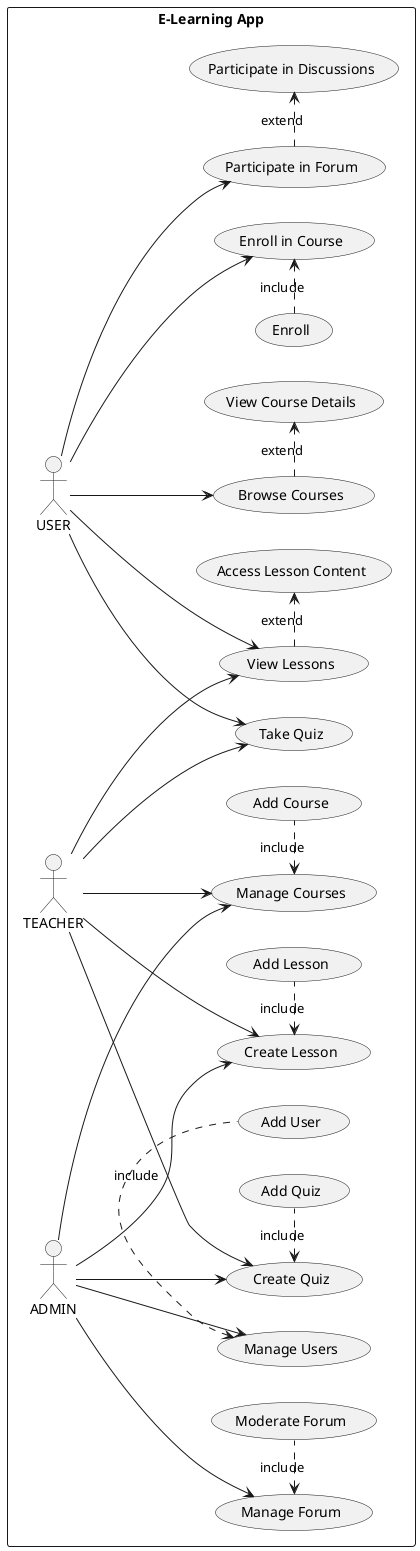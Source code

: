 @startuml
left to right direction




rectangle "E-Learning App" {
    actor USER 
    actor TEACHER
    actor ADMIN
 usecase "Browse Courses" as UC1
  usecase "Enroll in Course" as UC2
  usecase "View Lessons" as UC3
  usecase "Take Quiz" as UC4
  usecase "Participate in Forum" as UC5
  usecase "Manage Courses" as UC6
  usecase "Create Lesson" as UC7
  usecase "Create Quiz" as UC8
  usecase "Manage Forum" as UC9
  usecase "Manage Users" as UC10

  USER --> UC1
  USER --> UC2
  USER --> UC3
  USER --> UC4
  USER --> UC5

  TEACHER --> UC3
  TEACHER --> UC4
  TEACHER --> UC6
  TEACHER --> UC7
  TEACHER --> UC8

  ADMIN --> UC6
  ADMIN --> UC7
  ADMIN --> UC8
  ADMIN --> UC9
  ADMIN --> UC10

  UC1 .> (View Course Details):extend
  UC2 <.left. (Enroll):include
  UC3 .> (Access Lesson Content):extend
  UC5 .> (Participate in Discussions):extend
  UC6 <. (Add Course):include
  UC7 <. (Add Lesson):include
  UC8 <. (Add Quiz):include
  UC9 <. (Moderate Forum):include
  UC10 <. (Add User):include
}


@enduml
